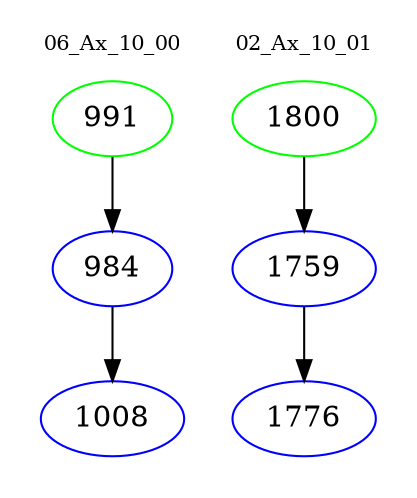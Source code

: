 digraph{
subgraph cluster_0 {
color = white
label = "06_Ax_10_00";
fontsize=10;
T0_991 [label="991", color="green"]
T0_991 -> T0_984 [color="black"]
T0_984 [label="984", color="blue"]
T0_984 -> T0_1008 [color="black"]
T0_1008 [label="1008", color="blue"]
}
subgraph cluster_1 {
color = white
label = "02_Ax_10_01";
fontsize=10;
T1_1800 [label="1800", color="green"]
T1_1800 -> T1_1759 [color="black"]
T1_1759 [label="1759", color="blue"]
T1_1759 -> T1_1776 [color="black"]
T1_1776 [label="1776", color="blue"]
}
}
